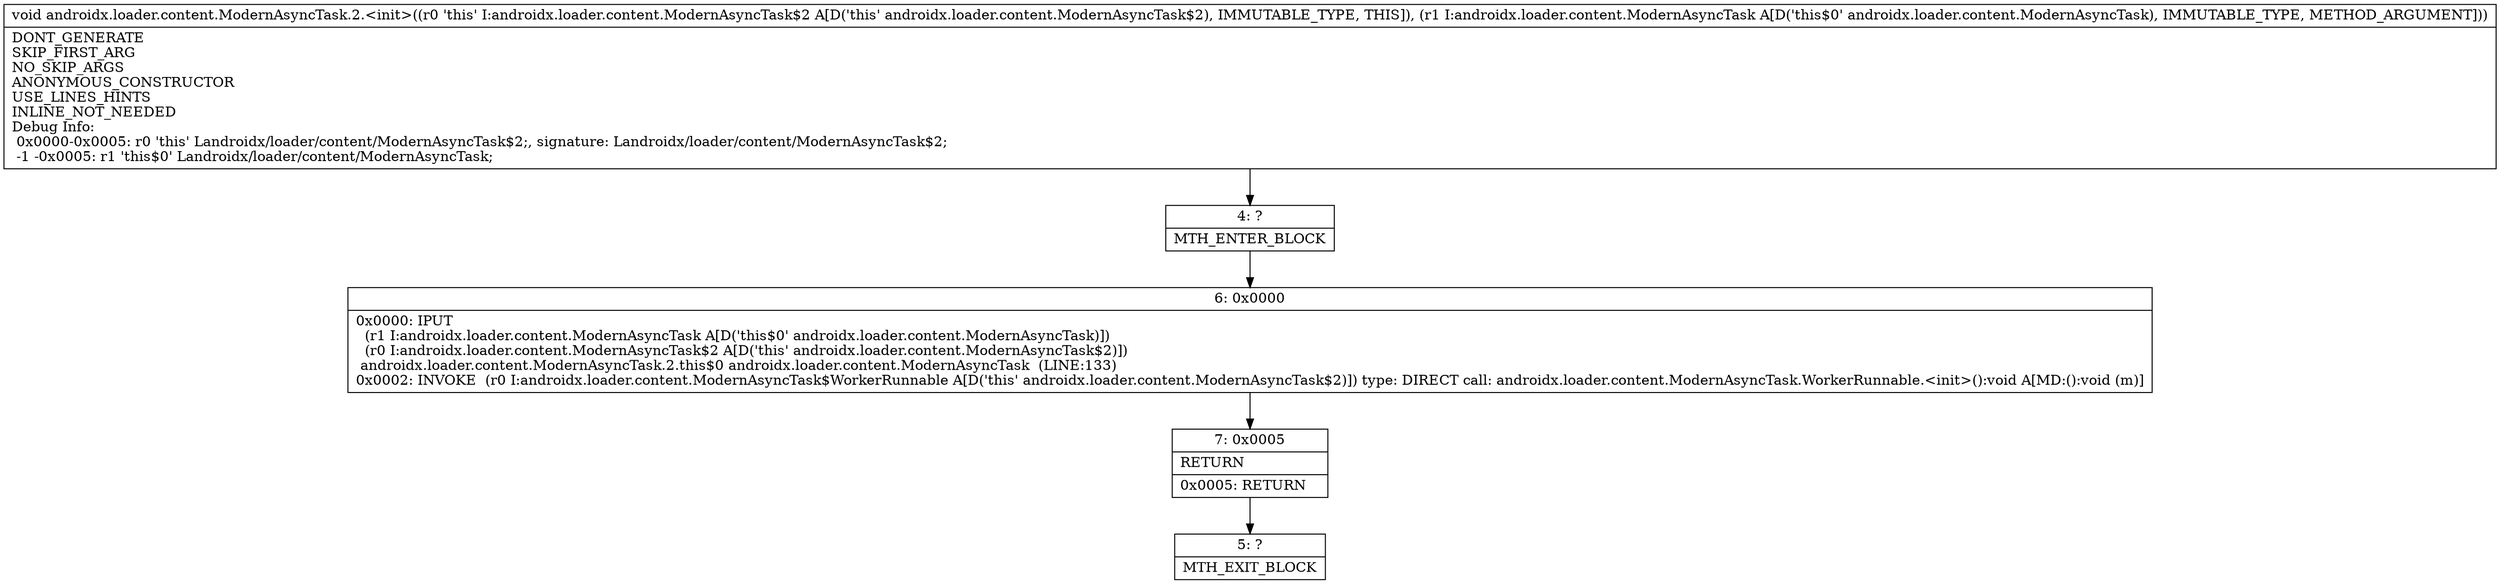digraph "CFG forandroidx.loader.content.ModernAsyncTask.2.\<init\>(Landroidx\/loader\/content\/ModernAsyncTask;)V" {
Node_4 [shape=record,label="{4\:\ ?|MTH_ENTER_BLOCK\l}"];
Node_6 [shape=record,label="{6\:\ 0x0000|0x0000: IPUT  \l  (r1 I:androidx.loader.content.ModernAsyncTask A[D('this$0' androidx.loader.content.ModernAsyncTask)])\l  (r0 I:androidx.loader.content.ModernAsyncTask$2 A[D('this' androidx.loader.content.ModernAsyncTask$2)])\l androidx.loader.content.ModernAsyncTask.2.this$0 androidx.loader.content.ModernAsyncTask  (LINE:133)\l0x0002: INVOKE  (r0 I:androidx.loader.content.ModernAsyncTask$WorkerRunnable A[D('this' androidx.loader.content.ModernAsyncTask$2)]) type: DIRECT call: androidx.loader.content.ModernAsyncTask.WorkerRunnable.\<init\>():void A[MD:():void (m)]\l}"];
Node_7 [shape=record,label="{7\:\ 0x0005|RETURN\l|0x0005: RETURN   \l}"];
Node_5 [shape=record,label="{5\:\ ?|MTH_EXIT_BLOCK\l}"];
MethodNode[shape=record,label="{void androidx.loader.content.ModernAsyncTask.2.\<init\>((r0 'this' I:androidx.loader.content.ModernAsyncTask$2 A[D('this' androidx.loader.content.ModernAsyncTask$2), IMMUTABLE_TYPE, THIS]), (r1 I:androidx.loader.content.ModernAsyncTask A[D('this$0' androidx.loader.content.ModernAsyncTask), IMMUTABLE_TYPE, METHOD_ARGUMENT]))  | DONT_GENERATE\lSKIP_FIRST_ARG\lNO_SKIP_ARGS\lANONYMOUS_CONSTRUCTOR\lUSE_LINES_HINTS\lINLINE_NOT_NEEDED\lDebug Info:\l  0x0000\-0x0005: r0 'this' Landroidx\/loader\/content\/ModernAsyncTask$2;, signature: Landroidx\/loader\/content\/ModernAsyncTask$2;\l  \-1 \-0x0005: r1 'this$0' Landroidx\/loader\/content\/ModernAsyncTask;\l}"];
MethodNode -> Node_4;Node_4 -> Node_6;
Node_6 -> Node_7;
Node_7 -> Node_5;
}

